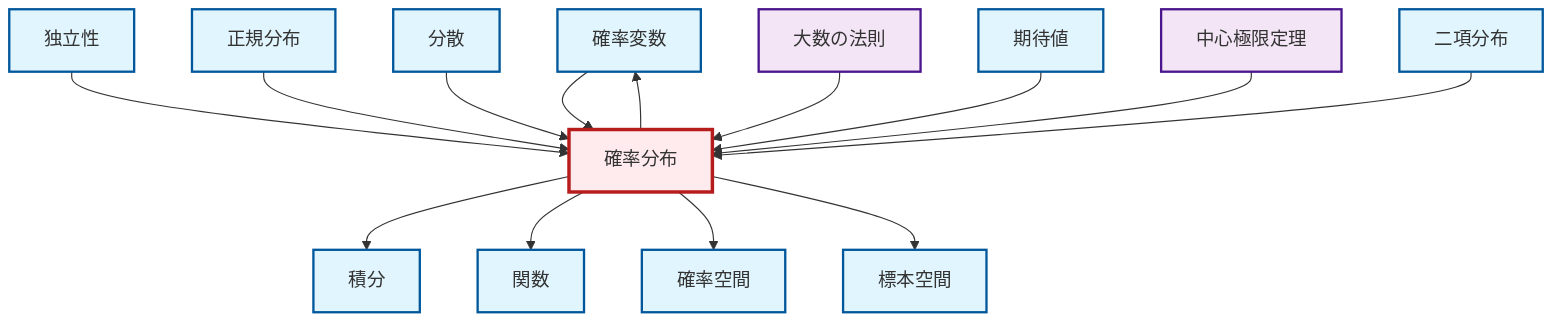 graph TD
    classDef definition fill:#e1f5fe,stroke:#01579b,stroke-width:2px
    classDef theorem fill:#f3e5f5,stroke:#4a148c,stroke-width:2px
    classDef axiom fill:#fff3e0,stroke:#e65100,stroke-width:2px
    classDef example fill:#e8f5e9,stroke:#1b5e20,stroke-width:2px
    classDef current fill:#ffebee,stroke:#b71c1c,stroke-width:3px
    def-integral["積分"]:::definition
    def-random-variable["確率変数"]:::definition
    def-probability-space["確率空間"]:::definition
    thm-law-of-large-numbers["大数の法則"]:::theorem
    def-probability-distribution["確率分布"]:::definition
    thm-central-limit["中心極限定理"]:::theorem
    def-binomial-distribution["二項分布"]:::definition
    def-variance["分散"]:::definition
    def-expectation["期待値"]:::definition
    def-function["関数"]:::definition
    def-normal-distribution["正規分布"]:::definition
    def-independence["独立性"]:::definition
    def-sample-space["標本空間"]:::definition
    def-random-variable --> def-probability-distribution
    def-probability-distribution --> def-random-variable
    def-independence --> def-probability-distribution
    def-probability-distribution --> def-integral
    def-normal-distribution --> def-probability-distribution
    def-variance --> def-probability-distribution
    thm-law-of-large-numbers --> def-probability-distribution
    def-expectation --> def-probability-distribution
    thm-central-limit --> def-probability-distribution
    def-probability-distribution --> def-function
    def-probability-distribution --> def-probability-space
    def-probability-distribution --> def-sample-space
    def-binomial-distribution --> def-probability-distribution
    class def-probability-distribution current